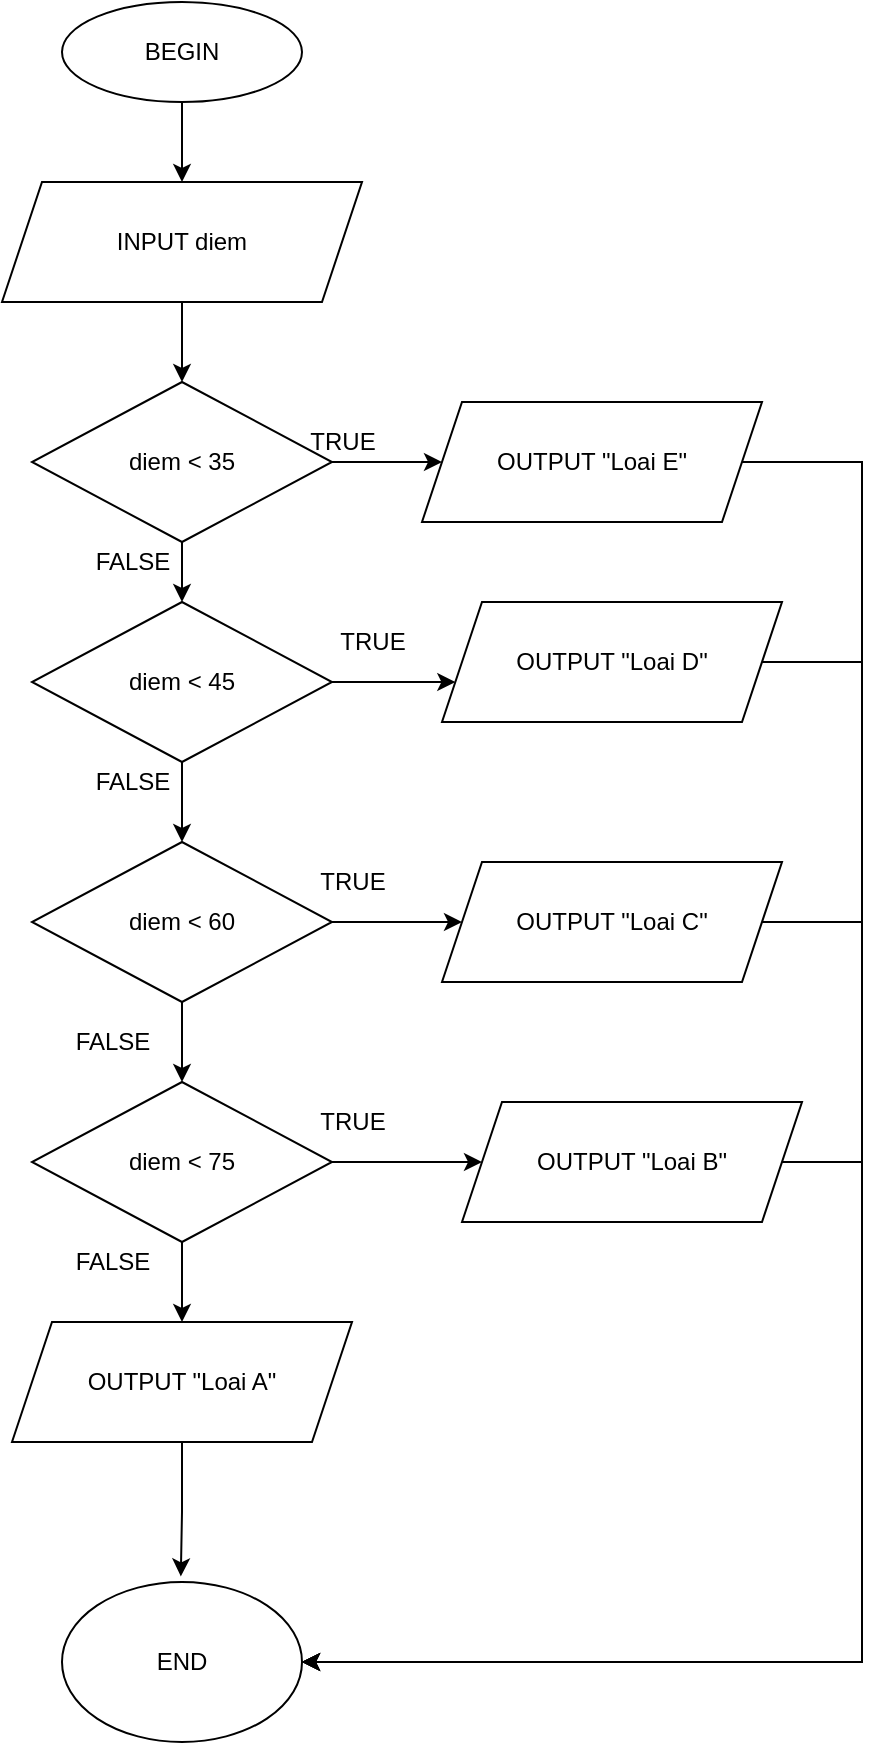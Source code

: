 <mxfile version="13.9.9" type="device"><diagram id="C5RBs43oDa-KdzZeNtuy" name="Page-1"><mxGraphModel dx="710" dy="412" grid="1" gridSize="10" guides="1" tooltips="1" connect="1" arrows="1" fold="1" page="1" pageScale="1" pageWidth="827" pageHeight="1169" math="0" shadow="0"><root><mxCell id="WIyWlLk6GJQsqaUBKTNV-0"/><mxCell id="WIyWlLk6GJQsqaUBKTNV-1" parent="WIyWlLk6GJQsqaUBKTNV-0"/><mxCell id="rtt8LhnWTDJ4OMH9mX7n-3" style="edgeStyle=orthogonalEdgeStyle;rounded=0;orthogonalLoop=1;jettySize=auto;html=1;exitX=0.5;exitY=1;exitDx=0;exitDy=0;entryX=0.5;entryY=0;entryDx=0;entryDy=0;" edge="1" parent="WIyWlLk6GJQsqaUBKTNV-1" source="rtt8LhnWTDJ4OMH9mX7n-0" target="rtt8LhnWTDJ4OMH9mX7n-2"><mxGeometry relative="1" as="geometry"/></mxCell><mxCell id="rtt8LhnWTDJ4OMH9mX7n-0" value="BEGIN" style="ellipse;whiteSpace=wrap;html=1;" vertex="1" parent="WIyWlLk6GJQsqaUBKTNV-1"><mxGeometry x="300" y="30" width="120" height="50" as="geometry"/></mxCell><mxCell id="rtt8LhnWTDJ4OMH9mX7n-5" style="edgeStyle=orthogonalEdgeStyle;rounded=0;orthogonalLoop=1;jettySize=auto;html=1;exitX=0.5;exitY=1;exitDx=0;exitDy=0;entryX=0.5;entryY=0;entryDx=0;entryDy=0;" edge="1" parent="WIyWlLk6GJQsqaUBKTNV-1" source="rtt8LhnWTDJ4OMH9mX7n-2"><mxGeometry relative="1" as="geometry"><mxPoint x="360" y="220" as="targetPoint"/></mxGeometry></mxCell><mxCell id="rtt8LhnWTDJ4OMH9mX7n-2" value="INPUT diem" style="shape=parallelogram;perimeter=parallelogramPerimeter;whiteSpace=wrap;html=1;fixedSize=1;" vertex="1" parent="WIyWlLk6GJQsqaUBKTNV-1"><mxGeometry x="270" y="120" width="180" height="60" as="geometry"/></mxCell><mxCell id="rtt8LhnWTDJ4OMH9mX7n-51" value="END" style="ellipse;whiteSpace=wrap;html=1;" vertex="1" parent="WIyWlLk6GJQsqaUBKTNV-1"><mxGeometry x="300" y="820" width="120" height="80" as="geometry"/></mxCell><mxCell id="rtt8LhnWTDJ4OMH9mX7n-55" style="edgeStyle=orthogonalEdgeStyle;rounded=0;orthogonalLoop=1;jettySize=auto;html=1;entryX=0;entryY=0.5;entryDx=0;entryDy=0;" edge="1" parent="WIyWlLk6GJQsqaUBKTNV-1" source="rtt8LhnWTDJ4OMH9mX7n-53" target="rtt8LhnWTDJ4OMH9mX7n-54"><mxGeometry relative="1" as="geometry"/></mxCell><mxCell id="rtt8LhnWTDJ4OMH9mX7n-67" style="edgeStyle=orthogonalEdgeStyle;rounded=0;orthogonalLoop=1;jettySize=auto;html=1;entryX=0.5;entryY=0;entryDx=0;entryDy=0;" edge="1" parent="WIyWlLk6GJQsqaUBKTNV-1" source="rtt8LhnWTDJ4OMH9mX7n-53" target="rtt8LhnWTDJ4OMH9mX7n-62"><mxGeometry relative="1" as="geometry"/></mxCell><mxCell id="rtt8LhnWTDJ4OMH9mX7n-53" value="diem &amp;lt; 35" style="rhombus;whiteSpace=wrap;html=1;" vertex="1" parent="WIyWlLk6GJQsqaUBKTNV-1"><mxGeometry x="285" y="220" width="150" height="80" as="geometry"/></mxCell><mxCell id="rtt8LhnWTDJ4OMH9mX7n-98" style="edgeStyle=orthogonalEdgeStyle;rounded=0;orthogonalLoop=1;jettySize=auto;html=1;" edge="1" parent="WIyWlLk6GJQsqaUBKTNV-1" source="rtt8LhnWTDJ4OMH9mX7n-54"><mxGeometry relative="1" as="geometry"><mxPoint x="420" y="860" as="targetPoint"/><Array as="points"><mxPoint x="700" y="260"/><mxPoint x="700" y="860"/></Array></mxGeometry></mxCell><mxCell id="rtt8LhnWTDJ4OMH9mX7n-54" value="OUTPUT &quot;Loai E&quot;" style="shape=parallelogram;perimeter=parallelogramPerimeter;whiteSpace=wrap;html=1;fixedSize=1;" vertex="1" parent="WIyWlLk6GJQsqaUBKTNV-1"><mxGeometry x="480" y="230" width="170" height="60" as="geometry"/></mxCell><mxCell id="rtt8LhnWTDJ4OMH9mX7n-56" value="TRUE" style="text;html=1;align=center;verticalAlign=middle;resizable=0;points=[];autosize=1;" vertex="1" parent="WIyWlLk6GJQsqaUBKTNV-1"><mxGeometry x="415" y="240" width="50" height="20" as="geometry"/></mxCell><mxCell id="rtt8LhnWTDJ4OMH9mX7n-97" style="edgeStyle=orthogonalEdgeStyle;rounded=0;orthogonalLoop=1;jettySize=auto;html=1;entryX=1;entryY=0.5;entryDx=0;entryDy=0;" edge="1" parent="WIyWlLk6GJQsqaUBKTNV-1" source="rtt8LhnWTDJ4OMH9mX7n-61" target="rtt8LhnWTDJ4OMH9mX7n-51"><mxGeometry relative="1" as="geometry"><Array as="points"><mxPoint x="700" y="360"/><mxPoint x="700" y="860"/></Array></mxGeometry></mxCell><mxCell id="rtt8LhnWTDJ4OMH9mX7n-61" value="OUTPUT &quot;Loai D&quot;" style="shape=parallelogram;perimeter=parallelogramPerimeter;whiteSpace=wrap;html=1;fixedSize=1;" vertex="1" parent="WIyWlLk6GJQsqaUBKTNV-1"><mxGeometry x="490" y="330" width="170" height="60" as="geometry"/></mxCell><mxCell id="rtt8LhnWTDJ4OMH9mX7n-70" style="edgeStyle=orthogonalEdgeStyle;rounded=0;orthogonalLoop=1;jettySize=auto;html=1;" edge="1" parent="WIyWlLk6GJQsqaUBKTNV-1" source="rtt8LhnWTDJ4OMH9mX7n-62" target="rtt8LhnWTDJ4OMH9mX7n-61"><mxGeometry relative="1" as="geometry"><Array as="points"><mxPoint x="480" y="370"/><mxPoint x="480" y="370"/></Array></mxGeometry></mxCell><mxCell id="rtt8LhnWTDJ4OMH9mX7n-71" style="edgeStyle=orthogonalEdgeStyle;rounded=0;orthogonalLoop=1;jettySize=auto;html=1;entryX=0.5;entryY=0;entryDx=0;entryDy=0;" edge="1" parent="WIyWlLk6GJQsqaUBKTNV-1" source="rtt8LhnWTDJ4OMH9mX7n-62" target="rtt8LhnWTDJ4OMH9mX7n-64"><mxGeometry relative="1" as="geometry"/></mxCell><mxCell id="rtt8LhnWTDJ4OMH9mX7n-62" value="diem &amp;lt; 45" style="rhombus;whiteSpace=wrap;html=1;" vertex="1" parent="WIyWlLk6GJQsqaUBKTNV-1"><mxGeometry x="285" y="330" width="150" height="80" as="geometry"/></mxCell><mxCell id="rtt8LhnWTDJ4OMH9mX7n-96" style="edgeStyle=orthogonalEdgeStyle;rounded=0;orthogonalLoop=1;jettySize=auto;html=1;" edge="1" parent="WIyWlLk6GJQsqaUBKTNV-1" source="rtt8LhnWTDJ4OMH9mX7n-63"><mxGeometry relative="1" as="geometry"><mxPoint x="420" y="860" as="targetPoint"/><Array as="points"><mxPoint x="700" y="490"/><mxPoint x="700" y="860"/></Array></mxGeometry></mxCell><mxCell id="rtt8LhnWTDJ4OMH9mX7n-63" value="OUTPUT &quot;Loai C&quot;" style="shape=parallelogram;perimeter=parallelogramPerimeter;whiteSpace=wrap;html=1;fixedSize=1;" vertex="1" parent="WIyWlLk6GJQsqaUBKTNV-1"><mxGeometry x="490" y="460" width="170" height="60" as="geometry"/></mxCell><mxCell id="rtt8LhnWTDJ4OMH9mX7n-73" style="edgeStyle=orthogonalEdgeStyle;rounded=0;orthogonalLoop=1;jettySize=auto;html=1;entryX=0;entryY=0.5;entryDx=0;entryDy=0;" edge="1" parent="WIyWlLk6GJQsqaUBKTNV-1" source="rtt8LhnWTDJ4OMH9mX7n-64" target="rtt8LhnWTDJ4OMH9mX7n-63"><mxGeometry relative="1" as="geometry"/></mxCell><mxCell id="rtt8LhnWTDJ4OMH9mX7n-75" style="edgeStyle=orthogonalEdgeStyle;rounded=0;orthogonalLoop=1;jettySize=auto;html=1;entryX=0.5;entryY=0;entryDx=0;entryDy=0;" edge="1" parent="WIyWlLk6GJQsqaUBKTNV-1" source="rtt8LhnWTDJ4OMH9mX7n-64" target="rtt8LhnWTDJ4OMH9mX7n-66"><mxGeometry relative="1" as="geometry"/></mxCell><mxCell id="rtt8LhnWTDJ4OMH9mX7n-64" value="diem &amp;lt; 60" style="rhombus;whiteSpace=wrap;html=1;" vertex="1" parent="WIyWlLk6GJQsqaUBKTNV-1"><mxGeometry x="285" y="450" width="150" height="80" as="geometry"/></mxCell><mxCell id="rtt8LhnWTDJ4OMH9mX7n-95" style="edgeStyle=orthogonalEdgeStyle;rounded=0;orthogonalLoop=1;jettySize=auto;html=1;entryX=1;entryY=0.5;entryDx=0;entryDy=0;" edge="1" parent="WIyWlLk6GJQsqaUBKTNV-1" source="rtt8LhnWTDJ4OMH9mX7n-65" target="rtt8LhnWTDJ4OMH9mX7n-51"><mxGeometry relative="1" as="geometry"><Array as="points"><mxPoint x="700" y="610"/><mxPoint x="700" y="860"/></Array></mxGeometry></mxCell><mxCell id="rtt8LhnWTDJ4OMH9mX7n-65" value="OUTPUT &quot;Loai B&quot;" style="shape=parallelogram;perimeter=parallelogramPerimeter;whiteSpace=wrap;html=1;fixedSize=1;" vertex="1" parent="WIyWlLk6GJQsqaUBKTNV-1"><mxGeometry x="500" y="580" width="170" height="60" as="geometry"/></mxCell><mxCell id="rtt8LhnWTDJ4OMH9mX7n-77" style="edgeStyle=orthogonalEdgeStyle;rounded=0;orthogonalLoop=1;jettySize=auto;html=1;" edge="1" parent="WIyWlLk6GJQsqaUBKTNV-1" source="rtt8LhnWTDJ4OMH9mX7n-66" target="rtt8LhnWTDJ4OMH9mX7n-65"><mxGeometry relative="1" as="geometry"/></mxCell><mxCell id="rtt8LhnWTDJ4OMH9mX7n-99" style="edgeStyle=orthogonalEdgeStyle;rounded=0;orthogonalLoop=1;jettySize=auto;html=1;entryX=0.5;entryY=0;entryDx=0;entryDy=0;" edge="1" parent="WIyWlLk6GJQsqaUBKTNV-1" source="rtt8LhnWTDJ4OMH9mX7n-66" target="rtt8LhnWTDJ4OMH9mX7n-78"><mxGeometry relative="1" as="geometry"/></mxCell><mxCell id="rtt8LhnWTDJ4OMH9mX7n-66" value="diem &amp;lt; 75" style="rhombus;whiteSpace=wrap;html=1;" vertex="1" parent="WIyWlLk6GJQsqaUBKTNV-1"><mxGeometry x="285" y="570" width="150" height="80" as="geometry"/></mxCell><mxCell id="rtt8LhnWTDJ4OMH9mX7n-68" value="FALSE&lt;br&gt;" style="text;html=1;align=center;verticalAlign=middle;resizable=0;points=[];autosize=1;" vertex="1" parent="WIyWlLk6GJQsqaUBKTNV-1"><mxGeometry x="310" y="300" width="50" height="20" as="geometry"/></mxCell><mxCell id="rtt8LhnWTDJ4OMH9mX7n-69" value="TRUE" style="text;html=1;align=center;verticalAlign=middle;resizable=0;points=[];autosize=1;" vertex="1" parent="WIyWlLk6GJQsqaUBKTNV-1"><mxGeometry x="430" y="340" width="50" height="20" as="geometry"/></mxCell><mxCell id="rtt8LhnWTDJ4OMH9mX7n-72" value="FALSE&lt;br&gt;" style="text;html=1;align=center;verticalAlign=middle;resizable=0;points=[];autosize=1;" vertex="1" parent="WIyWlLk6GJQsqaUBKTNV-1"><mxGeometry x="310" y="410" width="50" height="20" as="geometry"/></mxCell><mxCell id="rtt8LhnWTDJ4OMH9mX7n-74" value="TRUE" style="text;html=1;align=center;verticalAlign=middle;resizable=0;points=[];autosize=1;" vertex="1" parent="WIyWlLk6GJQsqaUBKTNV-1"><mxGeometry x="420" y="460" width="50" height="20" as="geometry"/></mxCell><mxCell id="rtt8LhnWTDJ4OMH9mX7n-76" value="FALSE&lt;br&gt;" style="text;html=1;align=center;verticalAlign=middle;resizable=0;points=[];autosize=1;" vertex="1" parent="WIyWlLk6GJQsqaUBKTNV-1"><mxGeometry x="300" y="650" width="50" height="20" as="geometry"/></mxCell><mxCell id="rtt8LhnWTDJ4OMH9mX7n-92" style="edgeStyle=orthogonalEdgeStyle;rounded=0;orthogonalLoop=1;jettySize=auto;html=1;entryX=0.495;entryY=-0.035;entryDx=0;entryDy=0;entryPerimeter=0;" edge="1" parent="WIyWlLk6GJQsqaUBKTNV-1" source="rtt8LhnWTDJ4OMH9mX7n-78" target="rtt8LhnWTDJ4OMH9mX7n-51"><mxGeometry relative="1" as="geometry"/></mxCell><mxCell id="rtt8LhnWTDJ4OMH9mX7n-78" value="OUTPUT &quot;Loai A&quot;" style="shape=parallelogram;perimeter=parallelogramPerimeter;whiteSpace=wrap;html=1;fixedSize=1;" vertex="1" parent="WIyWlLk6GJQsqaUBKTNV-1"><mxGeometry x="275" y="690" width="170" height="60" as="geometry"/></mxCell><mxCell id="rtt8LhnWTDJ4OMH9mX7n-79" value="TRUE" style="text;html=1;align=center;verticalAlign=middle;resizable=0;points=[];autosize=1;" vertex="1" parent="WIyWlLk6GJQsqaUBKTNV-1"><mxGeometry x="420" y="580" width="50" height="20" as="geometry"/></mxCell><mxCell id="rtt8LhnWTDJ4OMH9mX7n-100" value="FALSE&lt;br&gt;" style="text;html=1;align=center;verticalAlign=middle;resizable=0;points=[];autosize=1;" vertex="1" parent="WIyWlLk6GJQsqaUBKTNV-1"><mxGeometry x="300" y="540" width="50" height="20" as="geometry"/></mxCell></root></mxGraphModel></diagram></mxfile>